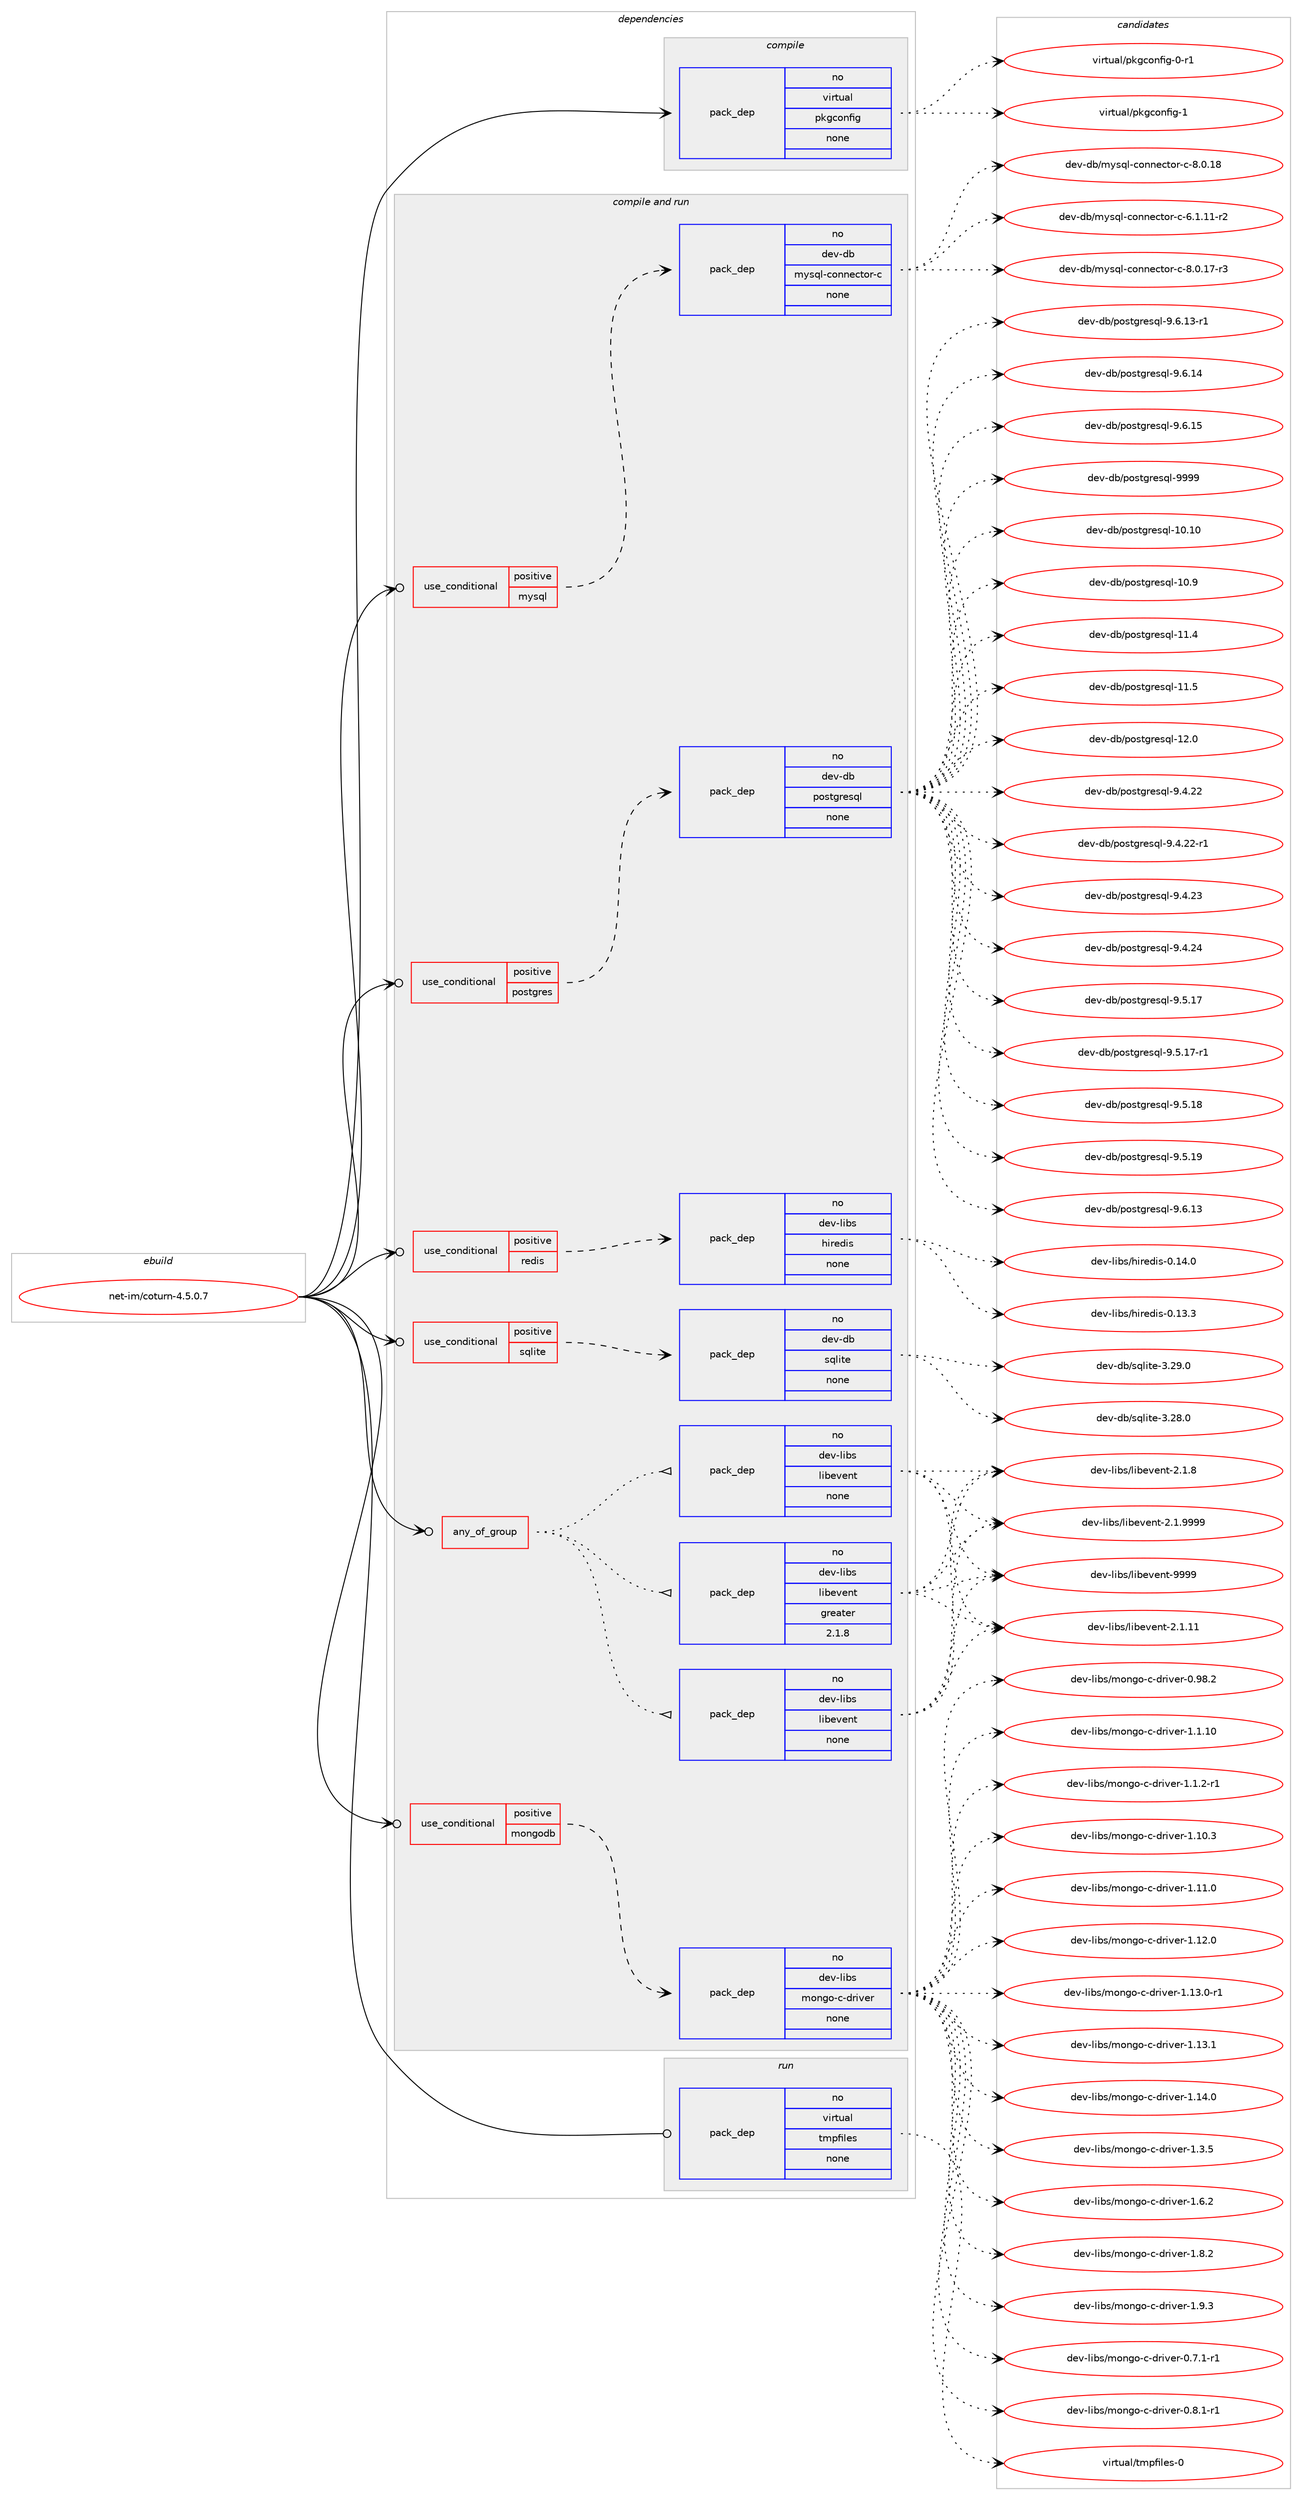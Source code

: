 digraph prolog {

# *************
# Graph options
# *************

newrank=true;
concentrate=true;
compound=true;
graph [rankdir=LR,fontname=Helvetica,fontsize=10,ranksep=1.5];#, ranksep=2.5, nodesep=0.2];
edge  [arrowhead=vee];
node  [fontname=Helvetica,fontsize=10];

# **********
# The ebuild
# **********

subgraph cluster_leftcol {
color=gray;
rank=same;
label=<<i>ebuild</i>>;
id [label="net-im/coturn-4.5.0.7", color=red, width=4, href="../net-im/coturn-4.5.0.7.svg"];
}

# ****************
# The dependencies
# ****************

subgraph cluster_midcol {
color=gray;
label=<<i>dependencies</i>>;
subgraph cluster_compile {
fillcolor="#eeeeee";
style=filled;
label=<<i>compile</i>>;
subgraph pack607234 {
dependency821888 [label=<<TABLE BORDER="0" CELLBORDER="1" CELLSPACING="0" CELLPADDING="4" WIDTH="220"><TR><TD ROWSPAN="6" CELLPADDING="30">pack_dep</TD></TR><TR><TD WIDTH="110">no</TD></TR><TR><TD>virtual</TD></TR><TR><TD>pkgconfig</TD></TR><TR><TD>none</TD></TR><TR><TD></TD></TR></TABLE>>, shape=none, color=blue];
}
id:e -> dependency821888:w [weight=20,style="solid",arrowhead="vee"];
}
subgraph cluster_compileandrun {
fillcolor="#eeeeee";
style=filled;
label=<<i>compile and run</i>>;
subgraph any13935 {
dependency821889 [label=<<TABLE BORDER="0" CELLBORDER="1" CELLSPACING="0" CELLPADDING="4"><TR><TD CELLPADDING="10">any_of_group</TD></TR></TABLE>>, shape=none, color=red];subgraph pack607235 {
dependency821890 [label=<<TABLE BORDER="0" CELLBORDER="1" CELLSPACING="0" CELLPADDING="4" WIDTH="220"><TR><TD ROWSPAN="6" CELLPADDING="30">pack_dep</TD></TR><TR><TD WIDTH="110">no</TD></TR><TR><TD>dev-libs</TD></TR><TR><TD>libevent</TD></TR><TR><TD>none</TD></TR><TR><TD></TD></TR></TABLE>>, shape=none, color=blue];
}
dependency821889:e -> dependency821890:w [weight=20,style="dotted",arrowhead="oinv"];
subgraph pack607236 {
dependency821891 [label=<<TABLE BORDER="0" CELLBORDER="1" CELLSPACING="0" CELLPADDING="4" WIDTH="220"><TR><TD ROWSPAN="6" CELLPADDING="30">pack_dep</TD></TR><TR><TD WIDTH="110">no</TD></TR><TR><TD>dev-libs</TD></TR><TR><TD>libevent</TD></TR><TR><TD>none</TD></TR><TR><TD></TD></TR></TABLE>>, shape=none, color=blue];
}
dependency821889:e -> dependency821891:w [weight=20,style="dotted",arrowhead="oinv"];
subgraph pack607237 {
dependency821892 [label=<<TABLE BORDER="0" CELLBORDER="1" CELLSPACING="0" CELLPADDING="4" WIDTH="220"><TR><TD ROWSPAN="6" CELLPADDING="30">pack_dep</TD></TR><TR><TD WIDTH="110">no</TD></TR><TR><TD>dev-libs</TD></TR><TR><TD>libevent</TD></TR><TR><TD>greater</TD></TR><TR><TD>2.1.8</TD></TR></TABLE>>, shape=none, color=blue];
}
dependency821889:e -> dependency821892:w [weight=20,style="dotted",arrowhead="oinv"];
}
id:e -> dependency821889:w [weight=20,style="solid",arrowhead="odotvee"];
subgraph cond200268 {
dependency821893 [label=<<TABLE BORDER="0" CELLBORDER="1" CELLSPACING="0" CELLPADDING="4"><TR><TD ROWSPAN="3" CELLPADDING="10">use_conditional</TD></TR><TR><TD>positive</TD></TR><TR><TD>mongodb</TD></TR></TABLE>>, shape=none, color=red];
subgraph pack607238 {
dependency821894 [label=<<TABLE BORDER="0" CELLBORDER="1" CELLSPACING="0" CELLPADDING="4" WIDTH="220"><TR><TD ROWSPAN="6" CELLPADDING="30">pack_dep</TD></TR><TR><TD WIDTH="110">no</TD></TR><TR><TD>dev-libs</TD></TR><TR><TD>mongo-c-driver</TD></TR><TR><TD>none</TD></TR><TR><TD></TD></TR></TABLE>>, shape=none, color=blue];
}
dependency821893:e -> dependency821894:w [weight=20,style="dashed",arrowhead="vee"];
}
id:e -> dependency821893:w [weight=20,style="solid",arrowhead="odotvee"];
subgraph cond200269 {
dependency821895 [label=<<TABLE BORDER="0" CELLBORDER="1" CELLSPACING="0" CELLPADDING="4"><TR><TD ROWSPAN="3" CELLPADDING="10">use_conditional</TD></TR><TR><TD>positive</TD></TR><TR><TD>mysql</TD></TR></TABLE>>, shape=none, color=red];
subgraph pack607239 {
dependency821896 [label=<<TABLE BORDER="0" CELLBORDER="1" CELLSPACING="0" CELLPADDING="4" WIDTH="220"><TR><TD ROWSPAN="6" CELLPADDING="30">pack_dep</TD></TR><TR><TD WIDTH="110">no</TD></TR><TR><TD>dev-db</TD></TR><TR><TD>mysql-connector-c</TD></TR><TR><TD>none</TD></TR><TR><TD></TD></TR></TABLE>>, shape=none, color=blue];
}
dependency821895:e -> dependency821896:w [weight=20,style="dashed",arrowhead="vee"];
}
id:e -> dependency821895:w [weight=20,style="solid",arrowhead="odotvee"];
subgraph cond200270 {
dependency821897 [label=<<TABLE BORDER="0" CELLBORDER="1" CELLSPACING="0" CELLPADDING="4"><TR><TD ROWSPAN="3" CELLPADDING="10">use_conditional</TD></TR><TR><TD>positive</TD></TR><TR><TD>postgres</TD></TR></TABLE>>, shape=none, color=red];
subgraph pack607240 {
dependency821898 [label=<<TABLE BORDER="0" CELLBORDER="1" CELLSPACING="0" CELLPADDING="4" WIDTH="220"><TR><TD ROWSPAN="6" CELLPADDING="30">pack_dep</TD></TR><TR><TD WIDTH="110">no</TD></TR><TR><TD>dev-db</TD></TR><TR><TD>postgresql</TD></TR><TR><TD>none</TD></TR><TR><TD></TD></TR></TABLE>>, shape=none, color=blue];
}
dependency821897:e -> dependency821898:w [weight=20,style="dashed",arrowhead="vee"];
}
id:e -> dependency821897:w [weight=20,style="solid",arrowhead="odotvee"];
subgraph cond200271 {
dependency821899 [label=<<TABLE BORDER="0" CELLBORDER="1" CELLSPACING="0" CELLPADDING="4"><TR><TD ROWSPAN="3" CELLPADDING="10">use_conditional</TD></TR><TR><TD>positive</TD></TR><TR><TD>redis</TD></TR></TABLE>>, shape=none, color=red];
subgraph pack607241 {
dependency821900 [label=<<TABLE BORDER="0" CELLBORDER="1" CELLSPACING="0" CELLPADDING="4" WIDTH="220"><TR><TD ROWSPAN="6" CELLPADDING="30">pack_dep</TD></TR><TR><TD WIDTH="110">no</TD></TR><TR><TD>dev-libs</TD></TR><TR><TD>hiredis</TD></TR><TR><TD>none</TD></TR><TR><TD></TD></TR></TABLE>>, shape=none, color=blue];
}
dependency821899:e -> dependency821900:w [weight=20,style="dashed",arrowhead="vee"];
}
id:e -> dependency821899:w [weight=20,style="solid",arrowhead="odotvee"];
subgraph cond200272 {
dependency821901 [label=<<TABLE BORDER="0" CELLBORDER="1" CELLSPACING="0" CELLPADDING="4"><TR><TD ROWSPAN="3" CELLPADDING="10">use_conditional</TD></TR><TR><TD>positive</TD></TR><TR><TD>sqlite</TD></TR></TABLE>>, shape=none, color=red];
subgraph pack607242 {
dependency821902 [label=<<TABLE BORDER="0" CELLBORDER="1" CELLSPACING="0" CELLPADDING="4" WIDTH="220"><TR><TD ROWSPAN="6" CELLPADDING="30">pack_dep</TD></TR><TR><TD WIDTH="110">no</TD></TR><TR><TD>dev-db</TD></TR><TR><TD>sqlite</TD></TR><TR><TD>none</TD></TR><TR><TD></TD></TR></TABLE>>, shape=none, color=blue];
}
dependency821901:e -> dependency821902:w [weight=20,style="dashed",arrowhead="vee"];
}
id:e -> dependency821901:w [weight=20,style="solid",arrowhead="odotvee"];
}
subgraph cluster_run {
fillcolor="#eeeeee";
style=filled;
label=<<i>run</i>>;
subgraph pack607243 {
dependency821903 [label=<<TABLE BORDER="0" CELLBORDER="1" CELLSPACING="0" CELLPADDING="4" WIDTH="220"><TR><TD ROWSPAN="6" CELLPADDING="30">pack_dep</TD></TR><TR><TD WIDTH="110">no</TD></TR><TR><TD>virtual</TD></TR><TR><TD>tmpfiles</TD></TR><TR><TD>none</TD></TR><TR><TD></TD></TR></TABLE>>, shape=none, color=blue];
}
id:e -> dependency821903:w [weight=20,style="solid",arrowhead="odot"];
}
}

# **************
# The candidates
# **************

subgraph cluster_choices {
rank=same;
color=gray;
label=<<i>candidates</i>>;

subgraph choice607234 {
color=black;
nodesep=1;
choice11810511411611797108471121071039911111010210510345484511449 [label="virtual/pkgconfig-0-r1", color=red, width=4,href="../virtual/pkgconfig-0-r1.svg"];
choice1181051141161179710847112107103991111101021051034549 [label="virtual/pkgconfig-1", color=red, width=4,href="../virtual/pkgconfig-1.svg"];
dependency821888:e -> choice11810511411611797108471121071039911111010210510345484511449:w [style=dotted,weight="100"];
dependency821888:e -> choice1181051141161179710847112107103991111101021051034549:w [style=dotted,weight="100"];
}
subgraph choice607235 {
color=black;
nodesep=1;
choice1001011184510810598115471081059810111810111011645504649464949 [label="dev-libs/libevent-2.1.11", color=red, width=4,href="../dev-libs/libevent-2.1.11.svg"];
choice10010111845108105981154710810598101118101110116455046494656 [label="dev-libs/libevent-2.1.8", color=red, width=4,href="../dev-libs/libevent-2.1.8.svg"];
choice10010111845108105981154710810598101118101110116455046494657575757 [label="dev-libs/libevent-2.1.9999", color=red, width=4,href="../dev-libs/libevent-2.1.9999.svg"];
choice100101118451081059811547108105981011181011101164557575757 [label="dev-libs/libevent-9999", color=red, width=4,href="../dev-libs/libevent-9999.svg"];
dependency821890:e -> choice1001011184510810598115471081059810111810111011645504649464949:w [style=dotted,weight="100"];
dependency821890:e -> choice10010111845108105981154710810598101118101110116455046494656:w [style=dotted,weight="100"];
dependency821890:e -> choice10010111845108105981154710810598101118101110116455046494657575757:w [style=dotted,weight="100"];
dependency821890:e -> choice100101118451081059811547108105981011181011101164557575757:w [style=dotted,weight="100"];
}
subgraph choice607236 {
color=black;
nodesep=1;
choice1001011184510810598115471081059810111810111011645504649464949 [label="dev-libs/libevent-2.1.11", color=red, width=4,href="../dev-libs/libevent-2.1.11.svg"];
choice10010111845108105981154710810598101118101110116455046494656 [label="dev-libs/libevent-2.1.8", color=red, width=4,href="../dev-libs/libevent-2.1.8.svg"];
choice10010111845108105981154710810598101118101110116455046494657575757 [label="dev-libs/libevent-2.1.9999", color=red, width=4,href="../dev-libs/libevent-2.1.9999.svg"];
choice100101118451081059811547108105981011181011101164557575757 [label="dev-libs/libevent-9999", color=red, width=4,href="../dev-libs/libevent-9999.svg"];
dependency821891:e -> choice1001011184510810598115471081059810111810111011645504649464949:w [style=dotted,weight="100"];
dependency821891:e -> choice10010111845108105981154710810598101118101110116455046494656:w [style=dotted,weight="100"];
dependency821891:e -> choice10010111845108105981154710810598101118101110116455046494657575757:w [style=dotted,weight="100"];
dependency821891:e -> choice100101118451081059811547108105981011181011101164557575757:w [style=dotted,weight="100"];
}
subgraph choice607237 {
color=black;
nodesep=1;
choice1001011184510810598115471081059810111810111011645504649464949 [label="dev-libs/libevent-2.1.11", color=red, width=4,href="../dev-libs/libevent-2.1.11.svg"];
choice10010111845108105981154710810598101118101110116455046494656 [label="dev-libs/libevent-2.1.8", color=red, width=4,href="../dev-libs/libevent-2.1.8.svg"];
choice10010111845108105981154710810598101118101110116455046494657575757 [label="dev-libs/libevent-2.1.9999", color=red, width=4,href="../dev-libs/libevent-2.1.9999.svg"];
choice100101118451081059811547108105981011181011101164557575757 [label="dev-libs/libevent-9999", color=red, width=4,href="../dev-libs/libevent-9999.svg"];
dependency821892:e -> choice1001011184510810598115471081059810111810111011645504649464949:w [style=dotted,weight="100"];
dependency821892:e -> choice10010111845108105981154710810598101118101110116455046494656:w [style=dotted,weight="100"];
dependency821892:e -> choice10010111845108105981154710810598101118101110116455046494657575757:w [style=dotted,weight="100"];
dependency821892:e -> choice100101118451081059811547108105981011181011101164557575757:w [style=dotted,weight="100"];
}
subgraph choice607238 {
color=black;
nodesep=1;
choice1001011184510810598115471091111101031114599451001141051181011144548465546494511449 [label="dev-libs/mongo-c-driver-0.7.1-r1", color=red, width=4,href="../dev-libs/mongo-c-driver-0.7.1-r1.svg"];
choice1001011184510810598115471091111101031114599451001141051181011144548465646494511449 [label="dev-libs/mongo-c-driver-0.8.1-r1", color=red, width=4,href="../dev-libs/mongo-c-driver-0.8.1-r1.svg"];
choice10010111845108105981154710911111010311145994510011410511810111445484657564650 [label="dev-libs/mongo-c-driver-0.98.2", color=red, width=4,href="../dev-libs/mongo-c-driver-0.98.2.svg"];
choice10010111845108105981154710911111010311145994510011410511810111445494649464948 [label="dev-libs/mongo-c-driver-1.1.10", color=red, width=4,href="../dev-libs/mongo-c-driver-1.1.10.svg"];
choice1001011184510810598115471091111101031114599451001141051181011144549464946504511449 [label="dev-libs/mongo-c-driver-1.1.2-r1", color=red, width=4,href="../dev-libs/mongo-c-driver-1.1.2-r1.svg"];
choice10010111845108105981154710911111010311145994510011410511810111445494649484651 [label="dev-libs/mongo-c-driver-1.10.3", color=red, width=4,href="../dev-libs/mongo-c-driver-1.10.3.svg"];
choice10010111845108105981154710911111010311145994510011410511810111445494649494648 [label="dev-libs/mongo-c-driver-1.11.0", color=red, width=4,href="../dev-libs/mongo-c-driver-1.11.0.svg"];
choice10010111845108105981154710911111010311145994510011410511810111445494649504648 [label="dev-libs/mongo-c-driver-1.12.0", color=red, width=4,href="../dev-libs/mongo-c-driver-1.12.0.svg"];
choice100101118451081059811547109111110103111459945100114105118101114454946495146484511449 [label="dev-libs/mongo-c-driver-1.13.0-r1", color=red, width=4,href="../dev-libs/mongo-c-driver-1.13.0-r1.svg"];
choice10010111845108105981154710911111010311145994510011410511810111445494649514649 [label="dev-libs/mongo-c-driver-1.13.1", color=red, width=4,href="../dev-libs/mongo-c-driver-1.13.1.svg"];
choice10010111845108105981154710911111010311145994510011410511810111445494649524648 [label="dev-libs/mongo-c-driver-1.14.0", color=red, width=4,href="../dev-libs/mongo-c-driver-1.14.0.svg"];
choice100101118451081059811547109111110103111459945100114105118101114454946514653 [label="dev-libs/mongo-c-driver-1.3.5", color=red, width=4,href="../dev-libs/mongo-c-driver-1.3.5.svg"];
choice100101118451081059811547109111110103111459945100114105118101114454946544650 [label="dev-libs/mongo-c-driver-1.6.2", color=red, width=4,href="../dev-libs/mongo-c-driver-1.6.2.svg"];
choice100101118451081059811547109111110103111459945100114105118101114454946564650 [label="dev-libs/mongo-c-driver-1.8.2", color=red, width=4,href="../dev-libs/mongo-c-driver-1.8.2.svg"];
choice100101118451081059811547109111110103111459945100114105118101114454946574651 [label="dev-libs/mongo-c-driver-1.9.3", color=red, width=4,href="../dev-libs/mongo-c-driver-1.9.3.svg"];
dependency821894:e -> choice1001011184510810598115471091111101031114599451001141051181011144548465546494511449:w [style=dotted,weight="100"];
dependency821894:e -> choice1001011184510810598115471091111101031114599451001141051181011144548465646494511449:w [style=dotted,weight="100"];
dependency821894:e -> choice10010111845108105981154710911111010311145994510011410511810111445484657564650:w [style=dotted,weight="100"];
dependency821894:e -> choice10010111845108105981154710911111010311145994510011410511810111445494649464948:w [style=dotted,weight="100"];
dependency821894:e -> choice1001011184510810598115471091111101031114599451001141051181011144549464946504511449:w [style=dotted,weight="100"];
dependency821894:e -> choice10010111845108105981154710911111010311145994510011410511810111445494649484651:w [style=dotted,weight="100"];
dependency821894:e -> choice10010111845108105981154710911111010311145994510011410511810111445494649494648:w [style=dotted,weight="100"];
dependency821894:e -> choice10010111845108105981154710911111010311145994510011410511810111445494649504648:w [style=dotted,weight="100"];
dependency821894:e -> choice100101118451081059811547109111110103111459945100114105118101114454946495146484511449:w [style=dotted,weight="100"];
dependency821894:e -> choice10010111845108105981154710911111010311145994510011410511810111445494649514649:w [style=dotted,weight="100"];
dependency821894:e -> choice10010111845108105981154710911111010311145994510011410511810111445494649524648:w [style=dotted,weight="100"];
dependency821894:e -> choice100101118451081059811547109111110103111459945100114105118101114454946514653:w [style=dotted,weight="100"];
dependency821894:e -> choice100101118451081059811547109111110103111459945100114105118101114454946544650:w [style=dotted,weight="100"];
dependency821894:e -> choice100101118451081059811547109111110103111459945100114105118101114454946564650:w [style=dotted,weight="100"];
dependency821894:e -> choice100101118451081059811547109111110103111459945100114105118101114454946574651:w [style=dotted,weight="100"];
}
subgraph choice607239 {
color=black;
nodesep=1;
choice1001011184510098471091211151131084599111110110101991161111144599455446494649494511450 [label="dev-db/mysql-connector-c-6.1.11-r2", color=red, width=4,href="../dev-db/mysql-connector-c-6.1.11-r2.svg"];
choice1001011184510098471091211151131084599111110110101991161111144599455646484649554511451 [label="dev-db/mysql-connector-c-8.0.17-r3", color=red, width=4,href="../dev-db/mysql-connector-c-8.0.17-r3.svg"];
choice100101118451009847109121115113108459911111011010199116111114459945564648464956 [label="dev-db/mysql-connector-c-8.0.18", color=red, width=4,href="../dev-db/mysql-connector-c-8.0.18.svg"];
dependency821896:e -> choice1001011184510098471091211151131084599111110110101991161111144599455446494649494511450:w [style=dotted,weight="100"];
dependency821896:e -> choice1001011184510098471091211151131084599111110110101991161111144599455646484649554511451:w [style=dotted,weight="100"];
dependency821896:e -> choice100101118451009847109121115113108459911111011010199116111114459945564648464956:w [style=dotted,weight="100"];
}
subgraph choice607240 {
color=black;
nodesep=1;
choice100101118451009847112111115116103114101115113108454948464948 [label="dev-db/postgresql-10.10", color=red, width=4,href="../dev-db/postgresql-10.10.svg"];
choice1001011184510098471121111151161031141011151131084549484657 [label="dev-db/postgresql-10.9", color=red, width=4,href="../dev-db/postgresql-10.9.svg"];
choice1001011184510098471121111151161031141011151131084549494652 [label="dev-db/postgresql-11.4", color=red, width=4,href="../dev-db/postgresql-11.4.svg"];
choice1001011184510098471121111151161031141011151131084549494653 [label="dev-db/postgresql-11.5", color=red, width=4,href="../dev-db/postgresql-11.5.svg"];
choice1001011184510098471121111151161031141011151131084549504648 [label="dev-db/postgresql-12.0", color=red, width=4,href="../dev-db/postgresql-12.0.svg"];
choice10010111845100984711211111511610311410111511310845574652465050 [label="dev-db/postgresql-9.4.22", color=red, width=4,href="../dev-db/postgresql-9.4.22.svg"];
choice100101118451009847112111115116103114101115113108455746524650504511449 [label="dev-db/postgresql-9.4.22-r1", color=red, width=4,href="../dev-db/postgresql-9.4.22-r1.svg"];
choice10010111845100984711211111511610311410111511310845574652465051 [label="dev-db/postgresql-9.4.23", color=red, width=4,href="../dev-db/postgresql-9.4.23.svg"];
choice10010111845100984711211111511610311410111511310845574652465052 [label="dev-db/postgresql-9.4.24", color=red, width=4,href="../dev-db/postgresql-9.4.24.svg"];
choice10010111845100984711211111511610311410111511310845574653464955 [label="dev-db/postgresql-9.5.17", color=red, width=4,href="../dev-db/postgresql-9.5.17.svg"];
choice100101118451009847112111115116103114101115113108455746534649554511449 [label="dev-db/postgresql-9.5.17-r1", color=red, width=4,href="../dev-db/postgresql-9.5.17-r1.svg"];
choice10010111845100984711211111511610311410111511310845574653464956 [label="dev-db/postgresql-9.5.18", color=red, width=4,href="../dev-db/postgresql-9.5.18.svg"];
choice10010111845100984711211111511610311410111511310845574653464957 [label="dev-db/postgresql-9.5.19", color=red, width=4,href="../dev-db/postgresql-9.5.19.svg"];
choice10010111845100984711211111511610311410111511310845574654464951 [label="dev-db/postgresql-9.6.13", color=red, width=4,href="../dev-db/postgresql-9.6.13.svg"];
choice100101118451009847112111115116103114101115113108455746544649514511449 [label="dev-db/postgresql-9.6.13-r1", color=red, width=4,href="../dev-db/postgresql-9.6.13-r1.svg"];
choice10010111845100984711211111511610311410111511310845574654464952 [label="dev-db/postgresql-9.6.14", color=red, width=4,href="../dev-db/postgresql-9.6.14.svg"];
choice10010111845100984711211111511610311410111511310845574654464953 [label="dev-db/postgresql-9.6.15", color=red, width=4,href="../dev-db/postgresql-9.6.15.svg"];
choice1001011184510098471121111151161031141011151131084557575757 [label="dev-db/postgresql-9999", color=red, width=4,href="../dev-db/postgresql-9999.svg"];
dependency821898:e -> choice100101118451009847112111115116103114101115113108454948464948:w [style=dotted,weight="100"];
dependency821898:e -> choice1001011184510098471121111151161031141011151131084549484657:w [style=dotted,weight="100"];
dependency821898:e -> choice1001011184510098471121111151161031141011151131084549494652:w [style=dotted,weight="100"];
dependency821898:e -> choice1001011184510098471121111151161031141011151131084549494653:w [style=dotted,weight="100"];
dependency821898:e -> choice1001011184510098471121111151161031141011151131084549504648:w [style=dotted,weight="100"];
dependency821898:e -> choice10010111845100984711211111511610311410111511310845574652465050:w [style=dotted,weight="100"];
dependency821898:e -> choice100101118451009847112111115116103114101115113108455746524650504511449:w [style=dotted,weight="100"];
dependency821898:e -> choice10010111845100984711211111511610311410111511310845574652465051:w [style=dotted,weight="100"];
dependency821898:e -> choice10010111845100984711211111511610311410111511310845574652465052:w [style=dotted,weight="100"];
dependency821898:e -> choice10010111845100984711211111511610311410111511310845574653464955:w [style=dotted,weight="100"];
dependency821898:e -> choice100101118451009847112111115116103114101115113108455746534649554511449:w [style=dotted,weight="100"];
dependency821898:e -> choice10010111845100984711211111511610311410111511310845574653464956:w [style=dotted,weight="100"];
dependency821898:e -> choice10010111845100984711211111511610311410111511310845574653464957:w [style=dotted,weight="100"];
dependency821898:e -> choice10010111845100984711211111511610311410111511310845574654464951:w [style=dotted,weight="100"];
dependency821898:e -> choice100101118451009847112111115116103114101115113108455746544649514511449:w [style=dotted,weight="100"];
dependency821898:e -> choice10010111845100984711211111511610311410111511310845574654464952:w [style=dotted,weight="100"];
dependency821898:e -> choice10010111845100984711211111511610311410111511310845574654464953:w [style=dotted,weight="100"];
dependency821898:e -> choice1001011184510098471121111151161031141011151131084557575757:w [style=dotted,weight="100"];
}
subgraph choice607241 {
color=black;
nodesep=1;
choice10010111845108105981154710410511410110010511545484649514651 [label="dev-libs/hiredis-0.13.3", color=red, width=4,href="../dev-libs/hiredis-0.13.3.svg"];
choice10010111845108105981154710410511410110010511545484649524648 [label="dev-libs/hiredis-0.14.0", color=red, width=4,href="../dev-libs/hiredis-0.14.0.svg"];
dependency821900:e -> choice10010111845108105981154710410511410110010511545484649514651:w [style=dotted,weight="100"];
dependency821900:e -> choice10010111845108105981154710410511410110010511545484649524648:w [style=dotted,weight="100"];
}
subgraph choice607242 {
color=black;
nodesep=1;
choice10010111845100984711511310810511610145514650564648 [label="dev-db/sqlite-3.28.0", color=red, width=4,href="../dev-db/sqlite-3.28.0.svg"];
choice10010111845100984711511310810511610145514650574648 [label="dev-db/sqlite-3.29.0", color=red, width=4,href="../dev-db/sqlite-3.29.0.svg"];
dependency821902:e -> choice10010111845100984711511310810511610145514650564648:w [style=dotted,weight="100"];
dependency821902:e -> choice10010111845100984711511310810511610145514650574648:w [style=dotted,weight="100"];
}
subgraph choice607243 {
color=black;
nodesep=1;
choice11810511411611797108471161091121021051081011154548 [label="virtual/tmpfiles-0", color=red, width=4,href="../virtual/tmpfiles-0.svg"];
dependency821903:e -> choice11810511411611797108471161091121021051081011154548:w [style=dotted,weight="100"];
}
}

}
